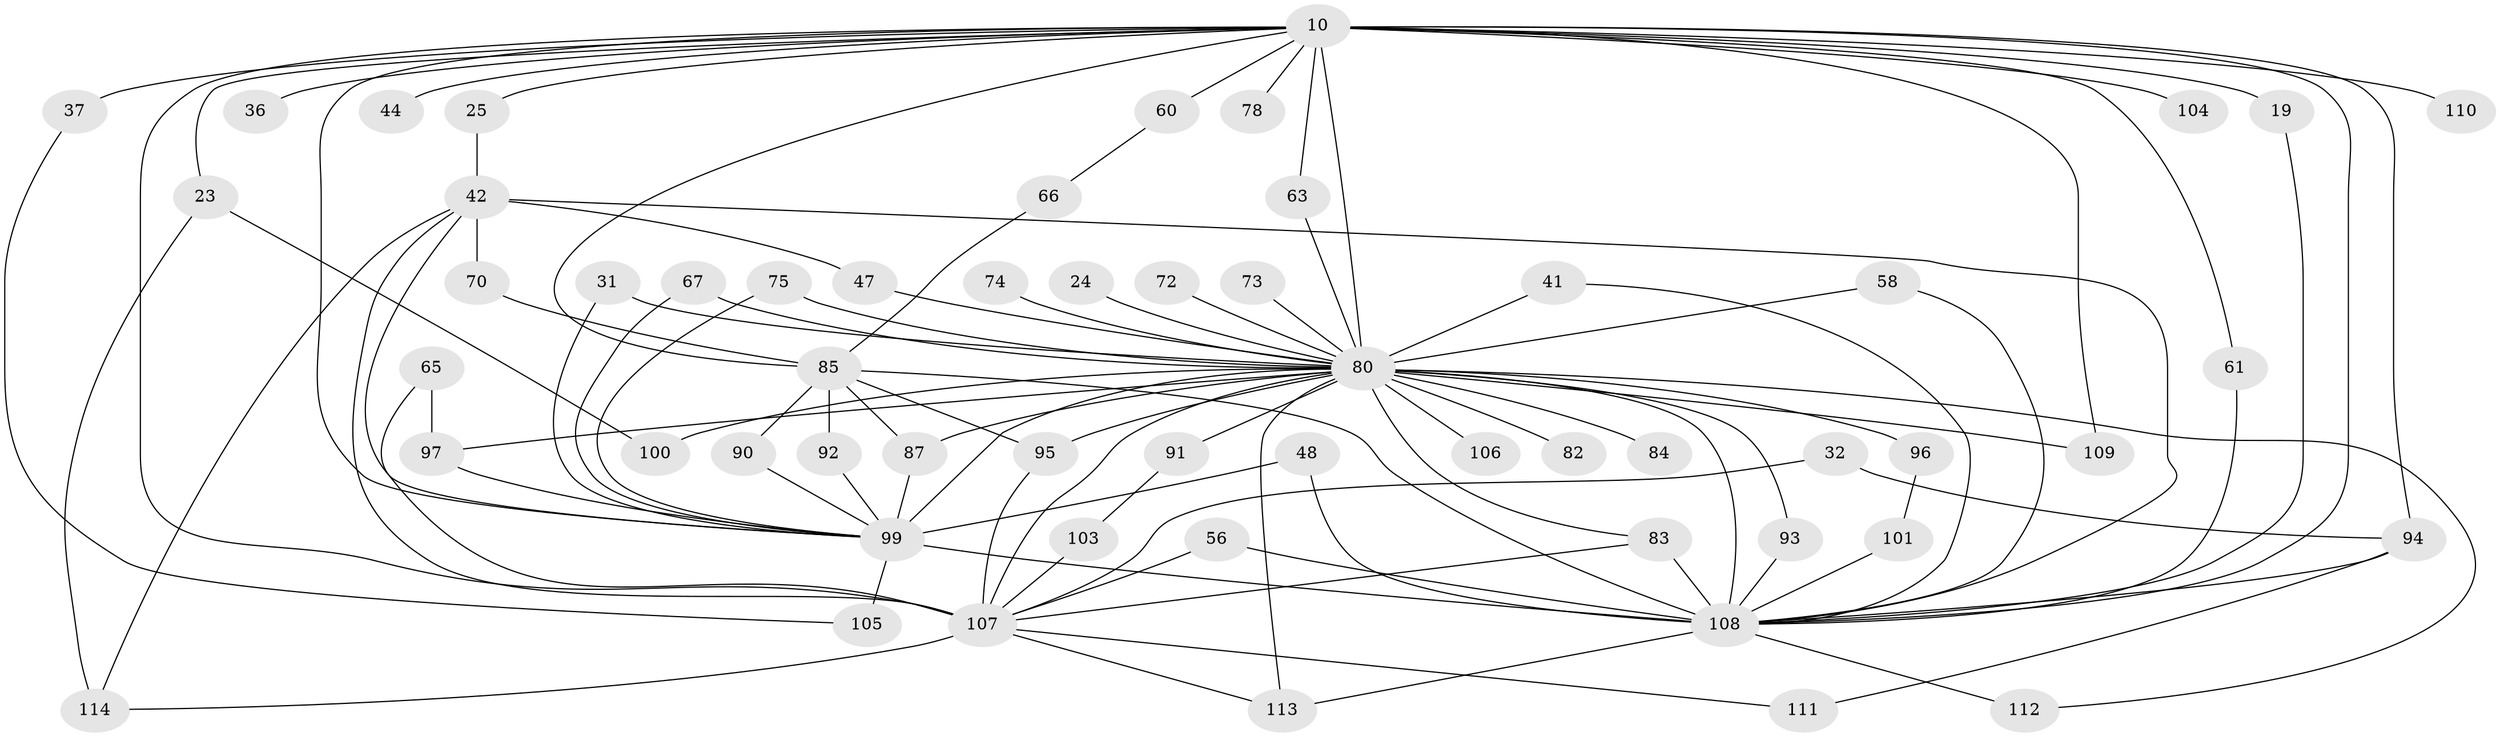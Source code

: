 // original degree distribution, {20: 0.008771929824561403, 24: 0.02631578947368421, 22: 0.008771929824561403, 18: 0.017543859649122806, 15: 0.008771929824561403, 19: 0.008771929824561403, 25: 0.008771929824561403, 4: 0.07894736842105263, 3: 0.17543859649122806, 9: 0.017543859649122806, 8: 0.02631578947368421, 5: 0.043859649122807015, 2: 0.5614035087719298, 6: 0.008771929824561403}
// Generated by graph-tools (version 1.1) at 2025/46/03/04/25 21:46:35]
// undirected, 57 vertices, 101 edges
graph export_dot {
graph [start="1"]
  node [color=gray90,style=filled];
  10 [super="+9"];
  19;
  23;
  24;
  25;
  31;
  32;
  36;
  37;
  41;
  42 [super="+15"];
  44;
  47;
  48;
  56;
  58;
  60;
  61;
  63;
  65;
  66;
  67;
  70;
  72;
  73 [super="+13"];
  74;
  75;
  78;
  80 [super="+33+46+53+3+64+27"];
  82 [super="+57"];
  83 [super="+21+11"];
  84;
  85 [super="+43+54"];
  87 [super="+18"];
  90;
  91 [super="+34"];
  92;
  93;
  94 [super="+12"];
  95 [super="+71"];
  96;
  97 [super="+16"];
  99 [super="+28+6"];
  100;
  101;
  103;
  104;
  105;
  106 [super="+26"];
  107 [super="+38+102+68+98+52"];
  108 [super="+62+86+8"];
  109;
  110;
  111;
  112;
  113 [super="+22+59+89"];
  114 [super="+88"];
  10 -- 19 [weight=2];
  10 -- 25;
  10 -- 37 [weight=2];
  10 -- 44 [weight=2];
  10 -- 60 [weight=2];
  10 -- 104 [weight=2];
  10 -- 109;
  10 -- 110 [weight=2];
  10 -- 94;
  10 -- 78;
  10 -- 80 [weight=13];
  10 -- 23 [weight=2];
  10 -- 36 [weight=2];
  10 -- 61;
  10 -- 63;
  10 -- 108 [weight=6];
  10 -- 107 [weight=7];
  10 -- 85 [weight=3];
  10 -- 99 [weight=6];
  19 -- 108;
  23 -- 100;
  23 -- 114;
  24 -- 80 [weight=2];
  25 -- 42;
  31 -- 80;
  31 -- 99;
  32 -- 94;
  32 -- 107;
  37 -- 105;
  41 -- 108;
  41 -- 80;
  42 -- 47;
  42 -- 70;
  42 -- 114 [weight=2];
  42 -- 108 [weight=2];
  42 -- 107;
  42 -- 99;
  47 -- 80;
  48 -- 108;
  48 -- 99;
  56 -- 108;
  56 -- 107;
  58 -- 108;
  58 -- 80;
  60 -- 66;
  61 -- 108;
  63 -- 80;
  65 -- 97;
  65 -- 107;
  66 -- 85;
  67 -- 80;
  67 -- 99;
  70 -- 85;
  72 -- 80 [weight=2];
  73 -- 80 [weight=3];
  74 -- 80 [weight=2];
  75 -- 80;
  75 -- 99;
  80 -- 97;
  80 -- 108 [weight=10];
  80 -- 82 [weight=4];
  80 -- 83;
  80 -- 87;
  80 -- 91 [weight=5];
  80 -- 93;
  80 -- 95;
  80 -- 109;
  80 -- 113 [weight=3];
  80 -- 99 [weight=8];
  80 -- 84 [weight=2];
  80 -- 96 [weight=2];
  80 -- 100;
  80 -- 106 [weight=3];
  80 -- 107 [weight=4];
  80 -- 112;
  83 -- 108 [weight=4];
  83 -- 107 [weight=2];
  85 -- 108 [weight=2];
  85 -- 87;
  85 -- 90;
  85 -- 92;
  85 -- 95;
  87 -- 99;
  90 -- 99;
  91 -- 103;
  92 -- 99;
  93 -- 108;
  94 -- 111;
  94 -- 108 [weight=2];
  95 -- 107;
  96 -- 101;
  97 -- 99 [weight=3];
  99 -- 108 [weight=6];
  99 -- 105;
  101 -- 108;
  103 -- 107;
  107 -- 111;
  107 -- 113;
  107 -- 114;
  108 -- 112;
  108 -- 113 [weight=2];
}
